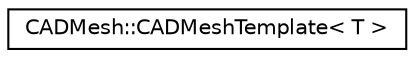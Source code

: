 digraph "Graphical Class Hierarchy"
{
 // LATEX_PDF_SIZE
  edge [fontname="Helvetica",fontsize="10",labelfontname="Helvetica",labelfontsize="10"];
  node [fontname="Helvetica",fontsize="10",shape=record];
  rankdir="LR";
  Node0 [label="CADMesh::CADMeshTemplate\< T \>",height=0.2,width=0.4,color="black", fillcolor="white", style="filled",URL="$class_c_a_d_mesh_1_1_c_a_d_mesh_template.html",tooltip=" "];
}
